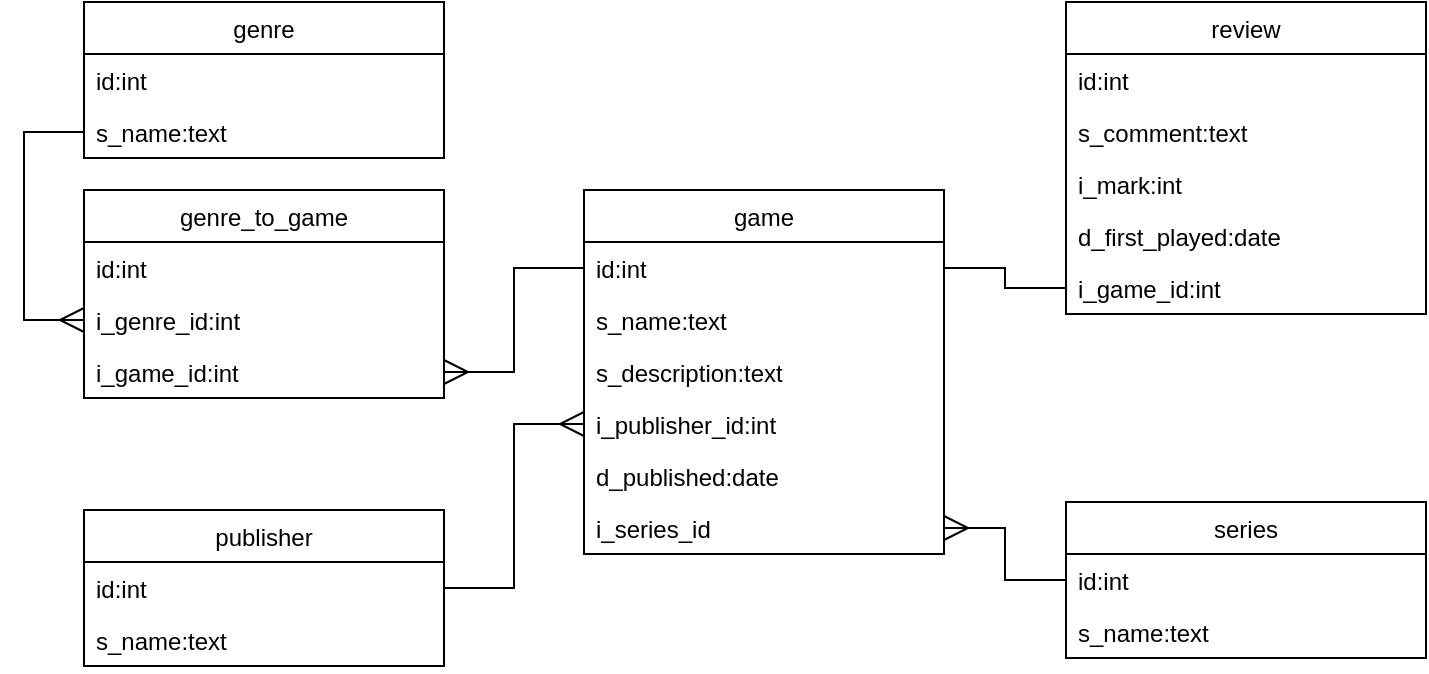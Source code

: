 <mxfile version="10.8.9" type="device"><diagram id="L0zzcMyhZMuW1tYKNb5V" name="Page-1"><mxGraphModel dx="1005" dy="665" grid="1" gridSize="10" guides="1" tooltips="1" connect="1" arrows="1" fold="1" page="1" pageScale="1" pageWidth="827" pageHeight="1169" math="0" shadow="0"><root><mxCell id="0"/><mxCell id="1" parent="0"/><mxCell id="x9v0_9aFZYwdEoGlszQf-1" value="game" style="swimlane;fontStyle=0;childLayout=stackLayout;horizontal=1;startSize=26;fillColor=none;horizontalStack=0;resizeParent=1;resizeParentMax=0;resizeLast=0;collapsible=1;marginBottom=0;" parent="1" vertex="1"><mxGeometry x="310" y="140" width="180" height="182" as="geometry"/></mxCell><mxCell id="x9v0_9aFZYwdEoGlszQf-2" value="id:int&#10;" style="text;strokeColor=none;fillColor=none;align=left;verticalAlign=top;spacingLeft=4;spacingRight=4;overflow=hidden;rotatable=0;points=[[0,0.5],[1,0.5]];portConstraint=eastwest;" parent="x9v0_9aFZYwdEoGlszQf-1" vertex="1"><mxGeometry y="26" width="180" height="26" as="geometry"/></mxCell><mxCell id="x9v0_9aFZYwdEoGlszQf-3" value="s_name:text&#10;" style="text;strokeColor=none;fillColor=none;align=left;verticalAlign=top;spacingLeft=4;spacingRight=4;overflow=hidden;rotatable=0;points=[[0,0.5],[1,0.5]];portConstraint=eastwest;" parent="x9v0_9aFZYwdEoGlszQf-1" vertex="1"><mxGeometry y="52" width="180" height="26" as="geometry"/></mxCell><mxCell id="x9v0_9aFZYwdEoGlszQf-4" value="s_description:text&#10;" style="text;strokeColor=none;fillColor=none;align=left;verticalAlign=top;spacingLeft=4;spacingRight=4;overflow=hidden;rotatable=0;points=[[0,0.5],[1,0.5]];portConstraint=eastwest;" parent="x9v0_9aFZYwdEoGlszQf-1" vertex="1"><mxGeometry y="78" width="180" height="26" as="geometry"/></mxCell><mxCell id="x9v0_9aFZYwdEoGlszQf-8" value="i_publisher_id:int&#10;" style="text;strokeColor=none;fillColor=none;align=left;verticalAlign=top;spacingLeft=4;spacingRight=4;overflow=hidden;rotatable=0;points=[[0,0.5],[1,0.5]];portConstraint=eastwest;" parent="x9v0_9aFZYwdEoGlszQf-1" vertex="1"><mxGeometry y="104" width="180" height="26" as="geometry"/></mxCell><mxCell id="x9v0_9aFZYwdEoGlszQf-14" value="d_published:date&#10;" style="text;strokeColor=none;fillColor=none;align=left;verticalAlign=top;spacingLeft=4;spacingRight=4;overflow=hidden;rotatable=0;points=[[0,0.5],[1,0.5]];portConstraint=eastwest;" parent="x9v0_9aFZYwdEoGlszQf-1" vertex="1"><mxGeometry y="130" width="180" height="26" as="geometry"/></mxCell><mxCell id="kBhY16hslxTSw_X9ZWio-1" value="i_series_id&#10;" style="text;strokeColor=none;fillColor=none;align=left;verticalAlign=top;spacingLeft=4;spacingRight=4;overflow=hidden;rotatable=0;points=[[0,0.5],[1,0.5]];portConstraint=eastwest;" vertex="1" parent="x9v0_9aFZYwdEoGlszQf-1"><mxGeometry y="156" width="180" height="26" as="geometry"/></mxCell><mxCell id="x9v0_9aFZYwdEoGlszQf-9" value="publisher" style="swimlane;fontStyle=0;childLayout=stackLayout;horizontal=1;startSize=26;fillColor=none;horizontalStack=0;resizeParent=1;resizeParentMax=0;resizeLast=0;collapsible=1;marginBottom=0;" parent="1" vertex="1"><mxGeometry x="60" y="300" width="180" height="78" as="geometry"/></mxCell><mxCell id="x9v0_9aFZYwdEoGlszQf-10" value="id:int&#10;" style="text;strokeColor=none;fillColor=none;align=left;verticalAlign=top;spacingLeft=4;spacingRight=4;overflow=hidden;rotatable=0;points=[[0,0.5],[1,0.5]];portConstraint=eastwest;" parent="x9v0_9aFZYwdEoGlszQf-9" vertex="1"><mxGeometry y="26" width="180" height="26" as="geometry"/></mxCell><mxCell id="x9v0_9aFZYwdEoGlszQf-11" value="s_name:text&#10;" style="text;strokeColor=none;fillColor=none;align=left;verticalAlign=top;spacingLeft=4;spacingRight=4;overflow=hidden;rotatable=0;points=[[0,0.5],[1,0.5]];portConstraint=eastwest;" parent="x9v0_9aFZYwdEoGlszQf-9" vertex="1"><mxGeometry y="52" width="180" height="26" as="geometry"/></mxCell><mxCell id="x9v0_9aFZYwdEoGlszQf-16" value="genre" style="swimlane;fontStyle=0;childLayout=stackLayout;horizontal=1;startSize=26;fillColor=none;horizontalStack=0;resizeParent=1;resizeParentMax=0;resizeLast=0;collapsible=1;marginBottom=0;" parent="1" vertex="1"><mxGeometry x="60" y="46" width="180" height="78" as="geometry"/></mxCell><mxCell id="x9v0_9aFZYwdEoGlszQf-17" value="id:int&#10;" style="text;strokeColor=none;fillColor=none;align=left;verticalAlign=top;spacingLeft=4;spacingRight=4;overflow=hidden;rotatable=0;points=[[0,0.5],[1,0.5]];portConstraint=eastwest;" parent="x9v0_9aFZYwdEoGlszQf-16" vertex="1"><mxGeometry y="26" width="180" height="26" as="geometry"/></mxCell><mxCell id="x9v0_9aFZYwdEoGlszQf-18" value="s_name:text&#10;" style="text;strokeColor=none;fillColor=none;align=left;verticalAlign=top;spacingLeft=4;spacingRight=4;overflow=hidden;rotatable=0;points=[[0,0.5],[1,0.5]];portConstraint=eastwest;" parent="x9v0_9aFZYwdEoGlszQf-16" vertex="1"><mxGeometry y="52" width="180" height="26" as="geometry"/></mxCell><mxCell id="x9v0_9aFZYwdEoGlszQf-19" value="review" style="swimlane;fontStyle=0;childLayout=stackLayout;horizontal=1;startSize=26;fillColor=none;horizontalStack=0;resizeParent=1;resizeParentMax=0;resizeLast=0;collapsible=1;marginBottom=0;" parent="1" vertex="1"><mxGeometry x="551" y="46" width="180" height="156" as="geometry"/></mxCell><mxCell id="x9v0_9aFZYwdEoGlszQf-20" value="id:int&#10;" style="text;strokeColor=none;fillColor=none;align=left;verticalAlign=top;spacingLeft=4;spacingRight=4;overflow=hidden;rotatable=0;points=[[0,0.5],[1,0.5]];portConstraint=eastwest;" parent="x9v0_9aFZYwdEoGlszQf-19" vertex="1"><mxGeometry y="26" width="180" height="26" as="geometry"/></mxCell><mxCell id="x9v0_9aFZYwdEoGlszQf-21" value="s_comment:text&#10;" style="text;strokeColor=none;fillColor=none;align=left;verticalAlign=top;spacingLeft=4;spacingRight=4;overflow=hidden;rotatable=0;points=[[0,0.5],[1,0.5]];portConstraint=eastwest;" parent="x9v0_9aFZYwdEoGlszQf-19" vertex="1"><mxGeometry y="52" width="180" height="26" as="geometry"/></mxCell><mxCell id="x9v0_9aFZYwdEoGlszQf-22" value="i_mark:int&#10;" style="text;strokeColor=none;fillColor=none;align=left;verticalAlign=top;spacingLeft=4;spacingRight=4;overflow=hidden;rotatable=0;points=[[0,0.5],[1,0.5]];portConstraint=eastwest;" parent="x9v0_9aFZYwdEoGlszQf-19" vertex="1"><mxGeometry y="78" width="180" height="26" as="geometry"/></mxCell><mxCell id="x9v0_9aFZYwdEoGlszQf-23" value="d_first_played:date&#10;" style="text;strokeColor=none;fillColor=none;align=left;verticalAlign=top;spacingLeft=4;spacingRight=4;overflow=hidden;rotatable=0;points=[[0,0.5],[1,0.5]];portConstraint=eastwest;" parent="x9v0_9aFZYwdEoGlszQf-19" vertex="1"><mxGeometry y="104" width="180" height="26" as="geometry"/></mxCell><mxCell id="x9v0_9aFZYwdEoGlszQf-24" value="i_game_id:int&#10;" style="text;strokeColor=none;fillColor=none;align=left;verticalAlign=top;spacingLeft=4;spacingRight=4;overflow=hidden;rotatable=0;points=[[0,0.5],[1,0.5]];portConstraint=eastwest;" parent="x9v0_9aFZYwdEoGlszQf-19" vertex="1"><mxGeometry y="130" width="180" height="26" as="geometry"/></mxCell><mxCell id="x9v0_9aFZYwdEoGlszQf-25" style="edgeStyle=orthogonalEdgeStyle;rounded=0;orthogonalLoop=1;jettySize=auto;html=1;exitX=0;exitY=0.5;exitDx=0;exitDy=0;entryX=0;entryY=0.5;entryDx=0;entryDy=0;endArrow=ERmany;endFill=0;startSize=10;endSize=10;" parent="1" source="x9v0_9aFZYwdEoGlszQf-18" target="9yypVOYxy3-xQXlZxfQc-4" edge="1"><mxGeometry relative="1" as="geometry"><Array as="points"><mxPoint x="30" y="111"/><mxPoint x="30" y="205"/></Array><mxPoint x="60" y="111" as="sourcePoint"/></mxGeometry></mxCell><mxCell id="x9v0_9aFZYwdEoGlszQf-27" style="edgeStyle=orthogonalEdgeStyle;rounded=0;orthogonalLoop=1;jettySize=auto;html=1;exitX=1;exitY=0.5;exitDx=0;exitDy=0;entryX=0;entryY=0.5;entryDx=0;entryDy=0;startSize=10;endArrow=ERmany;endFill=0;endSize=10;" parent="1" source="x9v0_9aFZYwdEoGlszQf-10" target="x9v0_9aFZYwdEoGlszQf-8" edge="1"><mxGeometry relative="1" as="geometry"/></mxCell><mxCell id="x9v0_9aFZYwdEoGlszQf-28" style="edgeStyle=orthogonalEdgeStyle;rounded=0;orthogonalLoop=1;jettySize=auto;html=1;exitX=0;exitY=0.5;exitDx=0;exitDy=0;entryX=1;entryY=0.5;entryDx=0;entryDy=0;startSize=10;endArrow=none;endFill=0;endSize=10;" parent="1" source="x9v0_9aFZYwdEoGlszQf-24" target="x9v0_9aFZYwdEoGlszQf-2" edge="1"><mxGeometry relative="1" as="geometry"/></mxCell><mxCell id="9yypVOYxy3-xQXlZxfQc-1" value="genre_to_game" style="swimlane;fontStyle=0;childLayout=stackLayout;horizontal=1;startSize=26;fillColor=none;horizontalStack=0;resizeParent=1;resizeParentMax=0;resizeLast=0;collapsible=1;marginBottom=0;" parent="1" vertex="1"><mxGeometry x="60" y="140" width="180" height="104" as="geometry"/></mxCell><mxCell id="9yypVOYxy3-xQXlZxfQc-2" value="id:int&#10;" style="text;strokeColor=none;fillColor=none;align=left;verticalAlign=top;spacingLeft=4;spacingRight=4;overflow=hidden;rotatable=0;points=[[0,0.5],[1,0.5]];portConstraint=eastwest;" parent="9yypVOYxy3-xQXlZxfQc-1" vertex="1"><mxGeometry y="26" width="180" height="26" as="geometry"/></mxCell><mxCell id="9yypVOYxy3-xQXlZxfQc-4" value="i_genre_id:int&#10;" style="text;strokeColor=none;fillColor=none;align=left;verticalAlign=top;spacingLeft=4;spacingRight=4;overflow=hidden;rotatable=0;points=[[0,0.5],[1,0.5]];portConstraint=eastwest;" parent="9yypVOYxy3-xQXlZxfQc-1" vertex="1"><mxGeometry y="52" width="180" height="26" as="geometry"/></mxCell><mxCell id="9yypVOYxy3-xQXlZxfQc-3" value="i_game_id:int&#10;" style="text;strokeColor=none;fillColor=none;align=left;verticalAlign=top;spacingLeft=4;spacingRight=4;overflow=hidden;rotatable=0;points=[[0,0.5],[1,0.5]];portConstraint=eastwest;" parent="9yypVOYxy3-xQXlZxfQc-1" vertex="1"><mxGeometry y="78" width="180" height="26" as="geometry"/></mxCell><mxCell id="9yypVOYxy3-xQXlZxfQc-7" style="edgeStyle=orthogonalEdgeStyle;rounded=0;orthogonalLoop=1;jettySize=auto;html=1;exitX=1;exitY=0.5;exitDx=0;exitDy=0;entryX=0;entryY=0.5;entryDx=0;entryDy=0;startArrow=ERmany;startFill=0;endSize=6;startSize=10;endArrow=none;endFill=0;" parent="1" source="9yypVOYxy3-xQXlZxfQc-3" target="x9v0_9aFZYwdEoGlszQf-2" edge="1"><mxGeometry relative="1" as="geometry"/></mxCell><mxCell id="kBhY16hslxTSw_X9ZWio-2" value="&#10;series&#10;" style="swimlane;fontStyle=0;childLayout=stackLayout;horizontal=1;startSize=26;fillColor=none;horizontalStack=0;resizeParent=1;resizeParentMax=0;resizeLast=0;collapsible=1;marginBottom=0;" vertex="1" parent="1"><mxGeometry x="551" y="296" width="180" height="78" as="geometry"/></mxCell><mxCell id="kBhY16hslxTSw_X9ZWio-3" value="id:int&#10;" style="text;strokeColor=none;fillColor=none;align=left;verticalAlign=top;spacingLeft=4;spacingRight=4;overflow=hidden;rotatable=0;points=[[0,0.5],[1,0.5]];portConstraint=eastwest;" vertex="1" parent="kBhY16hslxTSw_X9ZWio-2"><mxGeometry y="26" width="180" height="26" as="geometry"/></mxCell><mxCell id="kBhY16hslxTSw_X9ZWio-4" value="s_name:text&#10;" style="text;strokeColor=none;fillColor=none;align=left;verticalAlign=top;spacingLeft=4;spacingRight=4;overflow=hidden;rotatable=0;points=[[0,0.5],[1,0.5]];portConstraint=eastwest;" vertex="1" parent="kBhY16hslxTSw_X9ZWio-2"><mxGeometry y="52" width="180" height="26" as="geometry"/></mxCell><mxCell id="kBhY16hslxTSw_X9ZWio-5" style="edgeStyle=orthogonalEdgeStyle;rounded=0;orthogonalLoop=1;jettySize=auto;html=1;exitX=0;exitY=0.5;exitDx=0;exitDy=0;entryX=1;entryY=0.5;entryDx=0;entryDy=0;endArrow=ERmany;endFill=0;endSize=10;" edge="1" parent="1" source="kBhY16hslxTSw_X9ZWio-3" target="kBhY16hslxTSw_X9ZWio-1"><mxGeometry relative="1" as="geometry"/></mxCell></root></mxGraphModel></diagram></mxfile>